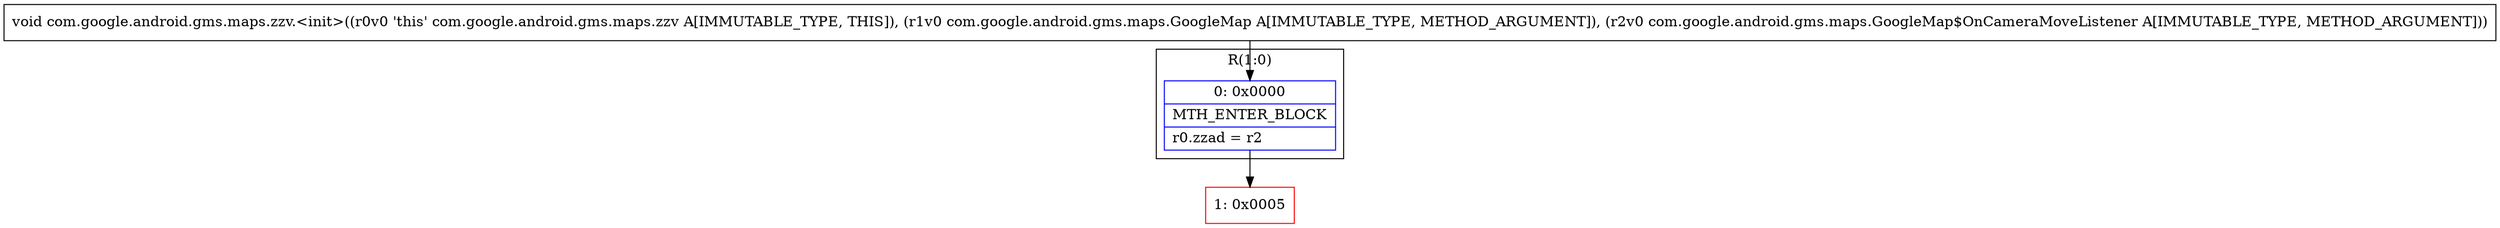 digraph "CFG forcom.google.android.gms.maps.zzv.\<init\>(Lcom\/google\/android\/gms\/maps\/GoogleMap;Lcom\/google\/android\/gms\/maps\/GoogleMap$OnCameraMoveListener;)V" {
subgraph cluster_Region_642371283 {
label = "R(1:0)";
node [shape=record,color=blue];
Node_0 [shape=record,label="{0\:\ 0x0000|MTH_ENTER_BLOCK\l|r0.zzad = r2\l}"];
}
Node_1 [shape=record,color=red,label="{1\:\ 0x0005}"];
MethodNode[shape=record,label="{void com.google.android.gms.maps.zzv.\<init\>((r0v0 'this' com.google.android.gms.maps.zzv A[IMMUTABLE_TYPE, THIS]), (r1v0 com.google.android.gms.maps.GoogleMap A[IMMUTABLE_TYPE, METHOD_ARGUMENT]), (r2v0 com.google.android.gms.maps.GoogleMap$OnCameraMoveListener A[IMMUTABLE_TYPE, METHOD_ARGUMENT])) }"];
MethodNode -> Node_0;
Node_0 -> Node_1;
}

